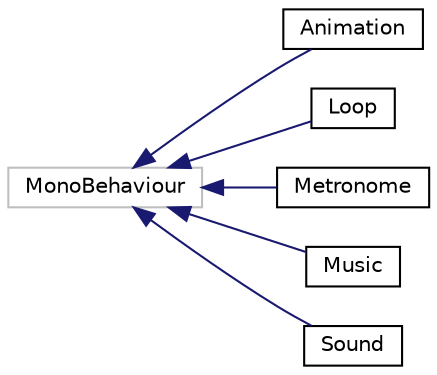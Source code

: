 digraph "Graphe hiérarchique des classes"
{
  edge [fontname="Helvetica",fontsize="10",labelfontname="Helvetica",labelfontsize="10"];
  node [fontname="Helvetica",fontsize="10",shape=record];
  rankdir="LR";
  Node1 [label="MonoBehaviour",height=0.2,width=0.4,color="grey75", fillcolor="white", style="filled"];
  Node1 -> Node2 [dir="back",color="midnightblue",fontsize="10",style="solid",fontname="Helvetica"];
  Node2 [label="Animation",height=0.2,width=0.4,color="black", fillcolor="white", style="filled",URL="$class_animation.html",tooltip="Cette classe implémente la partie graphique de l&#39;application. Elle permet d&#39;instancier des cylindres ..."];
  Node1 -> Node3 [dir="back",color="midnightblue",fontsize="10",style="solid",fontname="Helvetica"];
  Node3 [label="Loop",height=0.2,width=0.4,color="black", fillcolor="white", style="filled",URL="$class_loop.html",tooltip="Cette classe permet de définir une boucle "];
  Node1 -> Node4 [dir="back",color="midnightblue",fontsize="10",style="solid",fontname="Helvetica"];
  Node4 [label="Metronome",height=0.2,width=0.4,color="black", fillcolor="white", style="filled",URL="$class_metronome.html"];
  Node1 -> Node5 [dir="back",color="midnightblue",fontsize="10",style="solid",fontname="Helvetica"];
  Node5 [label="Music",height=0.2,width=0.4,color="black", fillcolor="white", style="filled",URL="$class_music.html"];
  Node1 -> Node6 [dir="back",color="midnightblue",fontsize="10",style="solid",fontname="Helvetica"];
  Node6 [label="Sound",height=0.2,width=0.4,color="black", fillcolor="white", style="filled",URL="$class_sound.html"];
}

